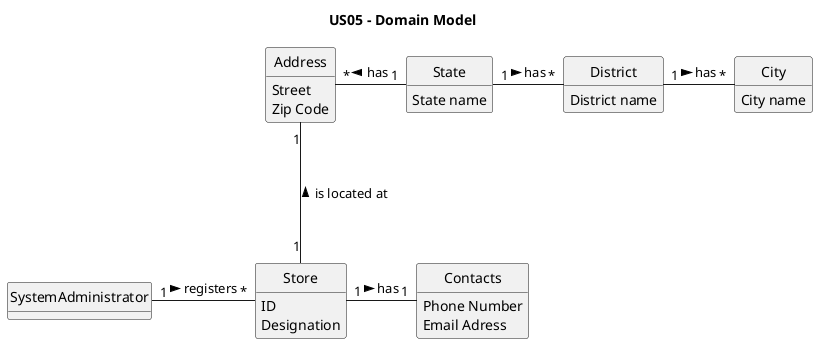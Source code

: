 @startuml

title US05 - Domain Model

skinparam groupInheritance 2
skinparam monochrome true
skinparam packageStyle rectangle
skinparam shadowing false
skinparam classAttributeIconSize 0
hide circle
hide methods

class SystemAdministrator {

}

class Contacts {
    Phone Number
    Email Adress
}

class Store {
    ID
    Designation
}

class State {
    State name
}

class District {
    District name
}

class City {
    City name
}

class Address {
    Street
    Zip Code
}

Store "1" -up-- "1" Address: is located at >
Store "1" -right-- "1" Contacts: has >
SystemAdministrator "1" -right-- "*" Store: registers >
State "1" -right-- "*" District : has >
District "1" -right-- "*" City : has >
Address "*" -right-- "1" State : has <

@enduml